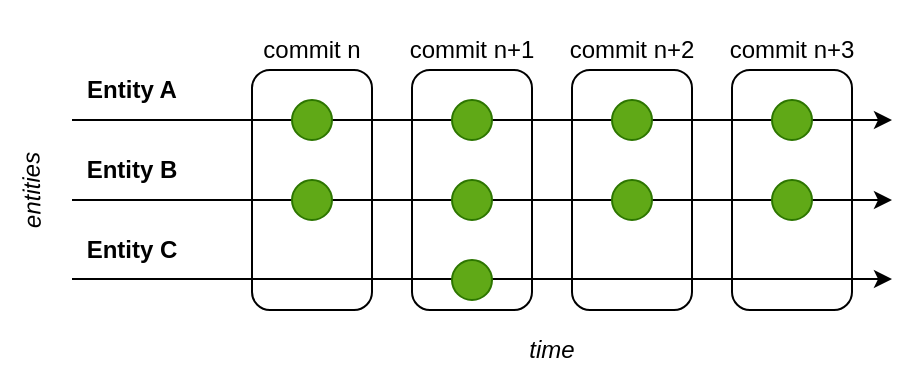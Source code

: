 <mxfile version="24.0.7" type="device" pages="4">
  <diagram name="dependencies" id="GcTfCCmbAsJoJ7cS-uKz">
    <mxGraphModel dx="1221" dy="626" grid="1" gridSize="10" guides="1" tooltips="1" connect="1" arrows="1" fold="1" page="1" pageScale="1" pageWidth="850" pageHeight="1100" math="0" shadow="0">
      <root>
        <mxCell id="0" />
        <mxCell id="1" parent="0" />
        <mxCell id="XifE5th3h0cLakkx9GpO-34" value="" style="endArrow=classic;html=1;rounded=0;exitX=0;exitY=1;exitDx=0;exitDy=0;" parent="1" source="XifE5th3h0cLakkx9GpO-9" edge="1">
          <mxGeometry width="50" height="50" relative="1" as="geometry">
            <mxPoint x="250" y="150" as="sourcePoint" />
            <mxPoint x="530" y="80" as="targetPoint" />
          </mxGeometry>
        </mxCell>
        <mxCell id="XifE5th3h0cLakkx9GpO-35" value="" style="endArrow=classic;html=1;rounded=0;exitX=0;exitY=1;exitDx=0;exitDy=0;" parent="1" edge="1">
          <mxGeometry width="50" height="50" relative="1" as="geometry">
            <mxPoint x="120" y="120" as="sourcePoint" />
            <mxPoint x="530" y="120" as="targetPoint" />
          </mxGeometry>
        </mxCell>
        <mxCell id="XifE5th3h0cLakkx9GpO-36" value="" style="endArrow=classic;html=1;rounded=0;exitX=0;exitY=1;exitDx=0;exitDy=0;" parent="1" edge="1">
          <mxGeometry width="50" height="50" relative="1" as="geometry">
            <mxPoint x="120" y="159.5" as="sourcePoint" />
            <mxPoint x="530" y="159.5" as="targetPoint" />
          </mxGeometry>
        </mxCell>
        <mxCell id="XifE5th3h0cLakkx9GpO-9" value="&lt;b&gt;Entity A&lt;/b&gt;" style="text;html=1;align=center;verticalAlign=middle;whiteSpace=wrap;rounded=0;" parent="1" vertex="1">
          <mxGeometry x="120" y="50" width="60" height="30" as="geometry" />
        </mxCell>
        <mxCell id="XifE5th3h0cLakkx9GpO-10" value="&lt;b&gt;Entity B&lt;/b&gt;" style="text;html=1;align=center;verticalAlign=middle;whiteSpace=wrap;rounded=0;" parent="1" vertex="1">
          <mxGeometry x="120" y="90" width="60" height="30" as="geometry" />
        </mxCell>
        <mxCell id="XifE5th3h0cLakkx9GpO-11" value="&lt;b&gt;Entity C&lt;/b&gt;" style="text;html=1;align=center;verticalAlign=middle;whiteSpace=wrap;rounded=0;" parent="1" vertex="1">
          <mxGeometry x="120" y="130" width="60" height="30" as="geometry" />
        </mxCell>
        <mxCell id="XifE5th3h0cLakkx9GpO-13" value="&lt;i&gt;time&lt;/i&gt;" style="text;html=1;align=center;verticalAlign=middle;whiteSpace=wrap;rounded=0;" parent="1" vertex="1">
          <mxGeometry x="330" y="180" width="60" height="30" as="geometry" />
        </mxCell>
        <mxCell id="XifE5th3h0cLakkx9GpO-14" value="&lt;i&gt;entities&lt;/i&gt;" style="text;html=1;align=center;verticalAlign=middle;whiteSpace=wrap;rounded=0;rotation=-91;" parent="1" vertex="1">
          <mxGeometry x="70" y="100" width="60" height="30" as="geometry" />
        </mxCell>
        <mxCell id="XifE5th3h0cLakkx9GpO-4" value="" style="ellipse;whiteSpace=wrap;html=1;aspect=fixed;fillColor=#60a917;fontColor=#ffffff;strokeColor=#2D7600;" parent="1" vertex="1">
          <mxGeometry x="230" y="70" width="20" height="20" as="geometry" />
        </mxCell>
        <mxCell id="XifE5th3h0cLakkx9GpO-18" value="" style="ellipse;whiteSpace=wrap;html=1;aspect=fixed;fillColor=#60a917;fontColor=#ffffff;strokeColor=#2D7600;" parent="1" vertex="1">
          <mxGeometry x="230" y="110" width="20" height="20" as="geometry" />
        </mxCell>
        <mxCell id="XifE5th3h0cLakkx9GpO-20" value="" style="ellipse;whiteSpace=wrap;html=1;aspect=fixed;fillColor=#60a917;fontColor=#ffffff;strokeColor=#2D7600;" parent="1" vertex="1">
          <mxGeometry x="310" y="150" width="20" height="20" as="geometry" />
        </mxCell>
        <mxCell id="XifE5th3h0cLakkx9GpO-22" value="" style="ellipse;whiteSpace=wrap;html=1;aspect=fixed;fillColor=#60a917;fontColor=#ffffff;strokeColor=#2D7600;" parent="1" vertex="1">
          <mxGeometry x="310" y="70" width="20" height="20" as="geometry" />
        </mxCell>
        <mxCell id="XifE5th3h0cLakkx9GpO-24" value="" style="ellipse;whiteSpace=wrap;html=1;aspect=fixed;fillColor=#60a917;fontColor=#ffffff;strokeColor=#2D7600;" parent="1" vertex="1">
          <mxGeometry x="310" y="110" width="20" height="20" as="geometry" />
        </mxCell>
        <mxCell id="XifE5th3h0cLakkx9GpO-25" value="" style="ellipse;whiteSpace=wrap;html=1;aspect=fixed;fillColor=#60a917;fontColor=#ffffff;strokeColor=#2D7600;" parent="1" vertex="1">
          <mxGeometry x="390" y="70" width="20" height="20" as="geometry" />
        </mxCell>
        <mxCell id="XifE5th3h0cLakkx9GpO-26" value="" style="ellipse;whiteSpace=wrap;html=1;aspect=fixed;fillColor=#60a917;fontColor=#ffffff;strokeColor=#2D7600;" parent="1" vertex="1">
          <mxGeometry x="390" y="110" width="20" height="20" as="geometry" />
        </mxCell>
        <mxCell id="XifE5th3h0cLakkx9GpO-32" value="" style="ellipse;whiteSpace=wrap;html=1;aspect=fixed;fillColor=#60a917;fontColor=#ffffff;strokeColor=#2D7600;" parent="1" vertex="1">
          <mxGeometry x="470" y="70" width="20" height="20" as="geometry" />
        </mxCell>
        <mxCell id="XifE5th3h0cLakkx9GpO-33" value="" style="ellipse;whiteSpace=wrap;html=1;aspect=fixed;fillColor=#60a917;fontColor=#ffffff;strokeColor=#2D7600;" parent="1" vertex="1">
          <mxGeometry x="470" y="110" width="20" height="20" as="geometry" />
        </mxCell>
        <mxCell id="XifE5th3h0cLakkx9GpO-37" value="" style="rounded=1;whiteSpace=wrap;html=1;rotation=-90;fillColor=none;" parent="1" vertex="1">
          <mxGeometry x="180" y="85" width="120" height="60" as="geometry" />
        </mxCell>
        <mxCell id="XifE5th3h0cLakkx9GpO-38" value="" style="rounded=1;whiteSpace=wrap;html=1;rotation=-90;fillColor=none;" parent="1" vertex="1">
          <mxGeometry x="260" y="85" width="120" height="60" as="geometry" />
        </mxCell>
        <mxCell id="XifE5th3h0cLakkx9GpO-39" value="" style="rounded=1;whiteSpace=wrap;html=1;rotation=-90;fillColor=none;" parent="1" vertex="1">
          <mxGeometry x="340" y="85" width="120" height="60" as="geometry" />
        </mxCell>
        <mxCell id="XifE5th3h0cLakkx9GpO-40" value="" style="rounded=1;whiteSpace=wrap;html=1;rotation=-90;fillColor=none;" parent="1" vertex="1">
          <mxGeometry x="420" y="85" width="120" height="60" as="geometry" />
        </mxCell>
        <mxCell id="XifE5th3h0cLakkx9GpO-42" value="commit n" style="text;html=1;align=center;verticalAlign=middle;whiteSpace=wrap;rounded=0;" parent="1" vertex="1">
          <mxGeometry x="210" y="20" width="60" height="50" as="geometry" />
        </mxCell>
        <mxCell id="XifE5th3h0cLakkx9GpO-43" value="commit n+1" style="text;html=1;align=center;verticalAlign=middle;whiteSpace=wrap;rounded=0;" parent="1" vertex="1">
          <mxGeometry x="285" y="20" width="70" height="50" as="geometry" />
        </mxCell>
        <mxCell id="XifE5th3h0cLakkx9GpO-44" value="commit n+2" style="text;html=1;align=center;verticalAlign=middle;whiteSpace=wrap;rounded=0;" parent="1" vertex="1">
          <mxGeometry x="365" y="20" width="70" height="50" as="geometry" />
        </mxCell>
        <mxCell id="XifE5th3h0cLakkx9GpO-45" value="commit n+3" style="text;html=1;align=center;verticalAlign=middle;whiteSpace=wrap;rounded=0;" parent="1" vertex="1">
          <mxGeometry x="445" y="20" width="70" height="50" as="geometry" />
        </mxCell>
      </root>
    </mxGraphModel>
  </diagram>
  <diagram id="2L8HXFku5P1T8d6G8dEt" name="extraction">
    <mxGraphModel dx="2071" dy="626" grid="1" gridSize="10" guides="1" tooltips="1" connect="1" arrows="1" fold="1" page="1" pageScale="1" pageWidth="850" pageHeight="1100" math="0" shadow="0">
      <root>
        <mxCell id="0" />
        <mxCell id="1" parent="0" />
        <mxCell id="dIwBpxVBVpnE1E7qZdHJ-72" value="" style="rounded=1;whiteSpace=wrap;html=1;fillColor=#d5e8d4;strokeColor=#82b366;" parent="1" vertex="1">
          <mxGeometry x="-580" y="232.5" width="130" height="120" as="geometry" />
        </mxCell>
        <mxCell id="dIwBpxVBVpnE1E7qZdHJ-73" value="" style="rounded=1;whiteSpace=wrap;html=1;fillColor=none;" parent="1" vertex="1">
          <mxGeometry x="-580" y="3.13" width="130" height="348.75" as="geometry" />
        </mxCell>
        <mxCell id="dIwBpxVBVpnE1E7qZdHJ-44" value="" style="rounded=1;whiteSpace=wrap;html=1;fillColor=#d5e8d4;strokeColor=#82b366;" parent="1" vertex="1">
          <mxGeometry x="-840" y="230" width="130" height="120" as="geometry" />
        </mxCell>
        <mxCell id="dIwBpxVBVpnE1E7qZdHJ-40" value="" style="rounded=1;whiteSpace=wrap;html=1;fillColor=none;" parent="1" vertex="1">
          <mxGeometry x="-840" y="0.63" width="130" height="348.75" as="geometry" />
        </mxCell>
        <mxCell id="dIwBpxVBVpnE1E7qZdHJ-1" value="" style="shape=image;verticalLabelPosition=bottom;labelBackgroundColor=default;verticalAlign=top;aspect=fixed;imageAspect=0;image=https://cdn3.iconfinder.com/data/icons/social-media-2169/24/social_media_social_media_logo_git-64.png;" parent="1" vertex="1">
          <mxGeometry x="-790.31" y="253.13" width="30.62" height="30.62" as="geometry" />
        </mxCell>
        <mxCell id="dIwBpxVBVpnE1E7qZdHJ-2" value="&lt;b&gt;download&lt;br&gt;version system&lt;br&gt;information&lt;br&gt;&lt;/b&gt;" style="text;html=1;align=center;verticalAlign=middle;whiteSpace=wrap;rounded=0;" parent="1" vertex="1">
          <mxGeometry x="-802.5" y="300.63" width="60" height="30" as="geometry" />
        </mxCell>
        <mxCell id="dIwBpxVBVpnE1E7qZdHJ-4" value="" style="shape=image;html=1;verticalAlign=top;verticalLabelPosition=bottom;labelBackgroundColor=#ffffff;imageAspect=0;aspect=fixed;image=https://cdn0.iconfinder.com/data/icons/phosphor-bold-vol-3-1/256/git-commit-duotone-128.png" parent="1" vertex="1">
          <mxGeometry x="-795" y="-0.62" width="40" height="40" as="geometry" />
        </mxCell>
        <mxCell id="dIwBpxVBVpnE1E7qZdHJ-5" value="" style="shape=image;html=1;verticalAlign=top;verticalLabelPosition=bottom;labelBackgroundColor=#ffffff;imageAspect=0;aspect=fixed;image=https://cdn0.iconfinder.com/data/icons/phosphor-bold-vol-3-1/256/git-commit-duotone-128.png" parent="1" vertex="1">
          <mxGeometry x="-795" y="49.38" width="40" height="40" as="geometry" />
        </mxCell>
        <mxCell id="dIwBpxVBVpnE1E7qZdHJ-6" value="" style="shape=image;html=1;verticalAlign=top;verticalLabelPosition=bottom;labelBackgroundColor=#ffffff;imageAspect=0;aspect=fixed;image=https://cdn0.iconfinder.com/data/icons/phosphor-bold-vol-3-1/256/git-commit-duotone-128.png" parent="1" vertex="1">
          <mxGeometry x="-795" y="95.63" width="40" height="40" as="geometry" />
        </mxCell>
        <mxCell id="dIwBpxVBVpnE1E7qZdHJ-7" value="" style="shape=image;html=1;verticalAlign=top;verticalLabelPosition=bottom;labelBackgroundColor=#ffffff;imageAspect=0;aspect=fixed;image=https://cdn0.iconfinder.com/data/icons/phosphor-bold-vol-3-1/256/git-commit-duotone-128.png" parent="1" vertex="1">
          <mxGeometry x="-795" y="169.38" width="40" height="40" as="geometry" />
        </mxCell>
        <mxCell id="dIwBpxVBVpnE1E7qZdHJ-8" value="&lt;font style=&quot;font-size: 10px;&quot;&gt;&lt;b&gt;commit 1 &lt;/b&gt;&lt;i style=&quot;&quot;&gt;(CS = 8)&lt;/i&gt;&lt;br&gt;&lt;/font&gt;" style="text;html=1;align=center;verticalAlign=middle;whiteSpace=wrap;rounded=0;" parent="1" vertex="1">
          <mxGeometry x="-820" y="20" width="95" height="30" as="geometry" />
        </mxCell>
        <mxCell id="dIwBpxVBVpnE1E7qZdHJ-9" value="&lt;font style=&quot;font-size: 10px;&quot;&gt;&lt;b&gt;commit 2 &lt;/b&gt;(CS = 100)&lt;br&gt;&lt;/font&gt;" style="text;html=1;align=center;verticalAlign=middle;whiteSpace=wrap;rounded=0;" parent="1" vertex="1">
          <mxGeometry x="-820" y="77.5" width="105" height="16.25" as="geometry" />
        </mxCell>
        <mxCell id="dIwBpxVBVpnE1E7qZdHJ-10" value="&lt;font style=&quot;font-size: 10px;&quot;&gt;&lt;b&gt;commit 3 &lt;/b&gt;&lt;i&gt;(CS = 7)&lt;/i&gt;&lt;br&gt;&lt;/font&gt;" style="text;html=1;align=center;verticalAlign=middle;whiteSpace=wrap;rounded=0;" parent="1" vertex="1">
          <mxGeometry x="-822.5" y="130.63" width="95" height="16.25" as="geometry" />
        </mxCell>
        <mxCell id="dIwBpxVBVpnE1E7qZdHJ-11" value="&lt;font style=&quot;font-size: 10px;&quot;&gt;&lt;b&gt;commit n &lt;/b&gt;(CS = 2)&lt;br&gt;&lt;/font&gt;" style="text;html=1;align=center;verticalAlign=middle;whiteSpace=wrap;rounded=0;" parent="1" vertex="1">
          <mxGeometry x="-822.5" y="198.75" width="95" height="16.25" as="geometry" />
        </mxCell>
        <mxCell id="dIwBpxVBVpnE1E7qZdHJ-12" value="&lt;font style=&quot;font-size: 17px;&quot;&gt;&lt;b&gt;.&lt;br&gt;.&lt;br&gt;&lt;br&gt;&lt;/b&gt;&lt;/font&gt;" style="text;html=1;align=center;verticalAlign=middle;whiteSpace=wrap;rounded=0;" parent="1" vertex="1">
          <mxGeometry x="-805" y="149.38" width="60" height="30" as="geometry" />
        </mxCell>
        <mxCell id="dIwBpxVBVpnE1E7qZdHJ-13" value="" style="shape=image;verticalLabelPosition=bottom;labelBackgroundColor=default;verticalAlign=top;aspect=fixed;imageAspect=0;image=https://cdn4.iconfinder.com/data/icons/liny/24/git-compare-line-64.png;" parent="1" vertex="1">
          <mxGeometry x="-530" y="13.75" width="30" height="30" as="geometry" />
        </mxCell>
        <mxCell id="dIwBpxVBVpnE1E7qZdHJ-26" value="" style="shape=image;verticalLabelPosition=bottom;labelBackgroundColor=default;verticalAlign=top;aspect=fixed;imageAspect=0;image=https://cdn4.iconfinder.com/data/icons/liny/24/git-compare-line-64.png;" parent="1" vertex="1">
          <mxGeometry x="-532.5" y="51.25" width="32.5" height="32.5" as="geometry" />
        </mxCell>
        <mxCell id="dIwBpxVBVpnE1E7qZdHJ-27" value="" style="shape=image;verticalLabelPosition=bottom;labelBackgroundColor=default;verticalAlign=top;aspect=fixed;imageAspect=0;image=https://cdn4.iconfinder.com/data/icons/liny/24/git-compare-line-64.png;" parent="1" vertex="1">
          <mxGeometry x="-530" y="91.88" width="30" height="30" as="geometry" />
        </mxCell>
        <mxCell id="dIwBpxVBVpnE1E7qZdHJ-28" value="" style="shape=image;verticalLabelPosition=bottom;labelBackgroundColor=default;verticalAlign=top;aspect=fixed;imageAspect=0;image=https://cdn4.iconfinder.com/data/icons/liny/24/git-compare-line-64.png;" parent="1" vertex="1">
          <mxGeometry x="-532.5" y="172.5" width="30" height="30" as="geometry" />
        </mxCell>
        <mxCell id="dIwBpxVBVpnE1E7qZdHJ-29" value="&lt;font style=&quot;font-size: 17px;&quot;&gt;&lt;b&gt;.&lt;br&gt;.&lt;br&gt;&lt;br&gt;&lt;/b&gt;&lt;/font&gt;" style="text;html=1;align=center;verticalAlign=middle;whiteSpace=wrap;rounded=0;" parent="1" vertex="1">
          <mxGeometry x="-545" y="135.63" width="60" height="30" as="geometry" />
        </mxCell>
        <mxCell id="dIwBpxVBVpnE1E7qZdHJ-39" value="" style="shape=image;verticalLabelPosition=bottom;labelBackgroundColor=default;verticalAlign=top;aspect=fixed;imageAspect=0;image=https://cdn3.iconfinder.com/data/icons/font-awesome-solid/640/link-512.png;" parent="1" vertex="1">
          <mxGeometry x="-527.68" y="255.44" width="30.37" height="30.37" as="geometry" />
        </mxCell>
        <mxCell id="dIwBpxVBVpnE1E7qZdHJ-45" value="" style="rounded=1;whiteSpace=wrap;html=1;fillColor=#d5e8d4;strokeColor=#82b366;" parent="1" vertex="1">
          <mxGeometry x="-710" y="231.25" width="130" height="120" as="geometry" />
        </mxCell>
        <mxCell id="dIwBpxVBVpnE1E7qZdHJ-46" value="" style="rounded=1;whiteSpace=wrap;html=1;fillColor=none;" parent="1" vertex="1">
          <mxGeometry x="-710" y="1.88" width="130" height="348.75" as="geometry" />
        </mxCell>
        <mxCell id="dIwBpxVBVpnE1E7qZdHJ-49" value="" style="shape=image;html=1;verticalAlign=top;verticalLabelPosition=bottom;labelBackgroundColor=#ffffff;imageAspect=0;aspect=fixed;image=https://cdn0.iconfinder.com/data/icons/phosphor-bold-vol-3-1/256/git-commit-duotone-128.png" parent="1" vertex="1">
          <mxGeometry x="-665" y="0.63" width="40" height="40" as="geometry" />
        </mxCell>
        <mxCell id="dIwBpxVBVpnE1E7qZdHJ-51" value="" style="shape=image;html=1;verticalAlign=top;verticalLabelPosition=bottom;labelBackgroundColor=#ffffff;imageAspect=0;aspect=fixed;image=https://cdn0.iconfinder.com/data/icons/phosphor-bold-vol-3-1/256/git-commit-duotone-128.png" parent="1" vertex="1">
          <mxGeometry x="-665" y="96.88" width="40" height="40" as="geometry" />
        </mxCell>
        <mxCell id="dIwBpxVBVpnE1E7qZdHJ-52" value="" style="shape=image;html=1;verticalAlign=top;verticalLabelPosition=bottom;labelBackgroundColor=#ffffff;imageAspect=0;aspect=fixed;image=https://cdn0.iconfinder.com/data/icons/phosphor-bold-vol-3-1/256/git-commit-duotone-128.png" parent="1" vertex="1">
          <mxGeometry x="-665" y="170.63" width="40" height="40" as="geometry" />
        </mxCell>
        <mxCell id="dIwBpxVBVpnE1E7qZdHJ-53" value="&lt;font style=&quot;font-size: 10px;&quot;&gt;&lt;b&gt;commit 1 &lt;/b&gt;&lt;i style=&quot;&quot;&gt;(CS = 8)&lt;/i&gt;&lt;br&gt;&lt;/font&gt;" style="text;html=1;align=center;verticalAlign=middle;whiteSpace=wrap;rounded=0;" parent="1" vertex="1">
          <mxGeometry x="-690" y="21.25" width="95" height="30" as="geometry" />
        </mxCell>
        <mxCell id="dIwBpxVBVpnE1E7qZdHJ-55" value="&lt;font style=&quot;font-size: 10px;&quot;&gt;&lt;b&gt;commit 3 &lt;/b&gt;&lt;i&gt;(CS = 7)&lt;/i&gt;&lt;br&gt;&lt;/font&gt;" style="text;html=1;align=center;verticalAlign=middle;whiteSpace=wrap;rounded=0;" parent="1" vertex="1">
          <mxGeometry x="-692.5" y="131.88" width="95" height="16.25" as="geometry" />
        </mxCell>
        <mxCell id="dIwBpxVBVpnE1E7qZdHJ-56" value="&lt;font style=&quot;font-size: 10px;&quot;&gt;&lt;b&gt;commit n &lt;/b&gt;(CS = 2)&lt;br&gt;&lt;/font&gt;" style="text;html=1;align=center;verticalAlign=middle;whiteSpace=wrap;rounded=0;" parent="1" vertex="1">
          <mxGeometry x="-692.5" y="200" width="95" height="16.25" as="geometry" />
        </mxCell>
        <mxCell id="dIwBpxVBVpnE1E7qZdHJ-57" value="&lt;font style=&quot;font-size: 17px;&quot;&gt;&lt;b&gt;.&lt;br&gt;.&lt;br&gt;&lt;br&gt;&lt;/b&gt;&lt;/font&gt;" style="text;html=1;align=center;verticalAlign=middle;whiteSpace=wrap;rounded=0;" parent="1" vertex="1">
          <mxGeometry x="-675" y="150.63" width="60" height="30" as="geometry" />
        </mxCell>
        <mxCell id="dIwBpxVBVpnE1E7qZdHJ-58" value="" style="shape=image;verticalLabelPosition=bottom;labelBackgroundColor=default;verticalAlign=top;aspect=fixed;imageAspect=0;image=https://cdn0.iconfinder.com/data/icons/zondicons/20/filter-64.png;" parent="1" vertex="1">
          <mxGeometry x="-655.62" y="257.5" width="26.25" height="26.25" as="geometry" />
        </mxCell>
        <mxCell id="dIwBpxVBVpnE1E7qZdHJ-59" value="&lt;b&gt;apply&lt;br&gt;commit size filter&lt;/b&gt;&lt;br&gt;&lt;i&gt;&lt;u&gt;CS &amp;lt;= 10&lt;/u&gt;&lt;/i&gt;" style="text;html=1;align=center;verticalAlign=middle;whiteSpace=wrap;rounded=0;" parent="1" vertex="1">
          <mxGeometry x="-672.5" y="300" width="60" height="30.63" as="geometry" />
        </mxCell>
        <mxCell id="dIwBpxVBVpnE1E7qZdHJ-85" value="" style="rounded=1;whiteSpace=wrap;html=1;fillColor=#d5e8d4;strokeColor=#82b366;" parent="1" vertex="1">
          <mxGeometry x="-450" y="233.75" width="130" height="120" as="geometry" />
        </mxCell>
        <mxCell id="dIwBpxVBVpnE1E7qZdHJ-86" value="" style="rounded=1;whiteSpace=wrap;html=1;fillColor=none;" parent="1" vertex="1">
          <mxGeometry x="-450" y="4.38" width="130" height="348.75" as="geometry" />
        </mxCell>
        <mxCell id="dIwBpxVBVpnE1E7qZdHJ-94" value="" style="shape=image;verticalLabelPosition=bottom;labelBackgroundColor=default;verticalAlign=top;aspect=fixed;imageAspect=0;image=https://cdn0.iconfinder.com/data/icons/zondicons/20/filter-64.png;" parent="1" vertex="1">
          <mxGeometry x="-398.13" y="254.38" width="26.25" height="26.25" as="geometry" />
        </mxCell>
        <mxCell id="dIwBpxVBVpnE1E7qZdHJ-95" value="&lt;b style=&quot;border-color: var(--border-color);&quot;&gt;apply strength filter&lt;/b&gt;&lt;div style=&quot;border-color: var(--border-color);&quot;&gt;&lt;br&gt;&lt;/div&gt;" style="text;html=1;align=center;verticalAlign=middle;whiteSpace=wrap;rounded=0;" parent="1" vertex="1">
          <mxGeometry x="-417.5" y="302.5" width="70" height="30.63" as="geometry" />
        </mxCell>
        <mxCell id="dIwBpxVBVpnE1E7qZdHJ-96" value="&lt;b&gt;extract&lt;br&gt;dependencies&lt;br&gt;from remaining&lt;br&gt;commits&lt;br&gt;&lt;/b&gt;" style="text;html=1;align=center;verticalAlign=middle;resizable=0;points=[];autosize=1;strokeColor=none;fillColor=none;" parent="1" vertex="1">
          <mxGeometry x="-572.5" y="281.88" width="110" height="70" as="geometry" />
        </mxCell>
        <mxCell id="dIwBpxVBVpnE1E7qZdHJ-102" value="" style="shape=image;verticalLabelPosition=bottom;labelBackgroundColor=default;verticalAlign=top;aspect=fixed;imageAspect=0;image=https://cdn4.iconfinder.com/data/icons/liny/24/git-compare-line-64.png;" parent="1" vertex="1">
          <mxGeometry x="-400" y="20.63" width="30" height="30" as="geometry" />
        </mxCell>
        <mxCell id="dIwBpxVBVpnE1E7qZdHJ-103" value="" style="shape=image;verticalLabelPosition=bottom;labelBackgroundColor=default;verticalAlign=top;aspect=fixed;imageAspect=0;image=https://cdn4.iconfinder.com/data/icons/liny/24/git-compare-line-64.png;" parent="1" vertex="1">
          <mxGeometry x="-402.5" y="58.13" width="32.5" height="32.5" as="geometry" />
        </mxCell>
        <mxCell id="dIwBpxVBVpnE1E7qZdHJ-104" value="" style="shape=image;verticalLabelPosition=bottom;labelBackgroundColor=default;verticalAlign=top;aspect=fixed;imageAspect=0;image=https://cdn4.iconfinder.com/data/icons/liny/24/git-compare-line-64.png;" parent="1" vertex="1">
          <mxGeometry x="-402.5" y="179.38" width="30" height="30" as="geometry" />
        </mxCell>
        <mxCell id="dIwBpxVBVpnE1E7qZdHJ-105" value="&lt;font style=&quot;font-size: 17px;&quot;&gt;&lt;b&gt;.&lt;br&gt;.&lt;br&gt;&lt;br&gt;&lt;/b&gt;&lt;/font&gt;" style="text;html=1;align=center;verticalAlign=middle;whiteSpace=wrap;rounded=0;" parent="1" vertex="1">
          <mxGeometry x="-415" y="142.51" width="60" height="30" as="geometry" />
        </mxCell>
        <mxCell id="dIwBpxVBVpnE1E7qZdHJ-106" value="&lt;u style=&quot;border-color: var(--border-color);&quot;&gt;&lt;font style=&quot;font-size: 10px;&quot;&gt;[10,100] step: 10&lt;/font&gt;&lt;/u&gt;" style="text;html=1;align=center;verticalAlign=middle;whiteSpace=wrap;rounded=0;" parent="1" vertex="1">
          <mxGeometry x="-440" y="323.13" width="110" height="30" as="geometry" />
        </mxCell>
        <mxCell id="dIwBpxVBVpnE1E7qZdHJ-107" value="" style="endArrow=classic;html=1;rounded=0;" parent="1" edge="1">
          <mxGeometry width="50" height="50" relative="1" as="geometry">
            <mxPoint x="-840" y="360" as="sourcePoint" />
            <mxPoint x="-310" y="360" as="targetPoint" />
          </mxGeometry>
        </mxCell>
        <mxCell id="dIwBpxVBVpnE1E7qZdHJ-109" value="&lt;i&gt;workflow&lt;/i&gt;" style="text;html=1;align=center;verticalAlign=middle;whiteSpace=wrap;rounded=0;" parent="1" vertex="1">
          <mxGeometry x="-605" y="357.5" width="60" height="30" as="geometry" />
        </mxCell>
      </root>
    </mxGraphModel>
  </diagram>
  <diagram id="NKPI0mmvvA_VJrODqXZv" name="clustering-generation">
    <mxGraphModel dx="1221" dy="1726" grid="1" gridSize="10" guides="1" tooltips="1" connect="1" arrows="1" fold="1" page="1" pageScale="1" pageWidth="850" pageHeight="1100" math="0" shadow="0">
      <root>
        <mxCell id="0" />
        <mxCell id="1" parent="0" />
        <mxCell id="SL1A9DpbHMdLcB_38XvT-8" style="edgeStyle=orthogonalEdgeStyle;rounded=0;orthogonalLoop=1;jettySize=auto;html=1;exitX=1;exitY=0.5;exitDx=0;exitDy=0;entryX=0;entryY=0.25;entryDx=0;entryDy=0;" parent="1" source="SL1A9DpbHMdLcB_38XvT-1" target="SL1A9DpbHMdLcB_38XvT-7" edge="1">
          <mxGeometry relative="1" as="geometry" />
        </mxCell>
        <mxCell id="SL1A9DpbHMdLcB_38XvT-1" value="" style="shape=image;verticalLabelPosition=bottom;labelBackgroundColor=default;verticalAlign=top;aspect=fixed;imageAspect=0;image=https://cdn1.iconfinder.com/data/icons/project-management-155/32/dependency_dependencies_project_dependency_project_network_project_management-64.png;" parent="1" vertex="1">
          <mxGeometry x="40" y="-1060" width="50" height="50" as="geometry" />
        </mxCell>
        <mxCell id="SL1A9DpbHMdLcB_38XvT-2" value="&lt;b&gt;logical dependencies&amp;nbsp;&lt;/b&gt;" style="text;html=1;align=center;verticalAlign=middle;whiteSpace=wrap;rounded=0;" parent="1" vertex="1">
          <mxGeometry x="35" y="-1000" width="60" height="30" as="geometry" />
        </mxCell>
        <mxCell id="SL1A9DpbHMdLcB_38XvT-9" style="edgeStyle=orthogonalEdgeStyle;rounded=0;orthogonalLoop=1;jettySize=auto;html=1;exitX=1;exitY=0.5;exitDx=0;exitDy=0;" parent="1" source="SL1A9DpbHMdLcB_38XvT-3" target="SL1A9DpbHMdLcB_38XvT-7" edge="1">
          <mxGeometry relative="1" as="geometry" />
        </mxCell>
        <mxCell id="SL1A9DpbHMdLcB_38XvT-3" value="" style="shape=image;verticalLabelPosition=bottom;labelBackgroundColor=default;verticalAlign=top;aspect=fixed;imageAspect=0;image=https://cdn1.iconfinder.com/data/icons/project-management-155/32/dependency_dependencies_project_dependency_project_network_project_management-64.png;" parent="1" vertex="1">
          <mxGeometry x="40" y="-950" width="50" height="50" as="geometry" />
        </mxCell>
        <mxCell id="SL1A9DpbHMdLcB_38XvT-4" value="&lt;b&gt;structural dependencies&amp;nbsp;&lt;/b&gt;" style="text;html=1;align=center;verticalAlign=middle;whiteSpace=wrap;rounded=0;" parent="1" vertex="1">
          <mxGeometry x="35" y="-890" width="60" height="30" as="geometry" />
        </mxCell>
        <mxCell id="SL1A9DpbHMdLcB_38XvT-5" value="" style="rounded=1;whiteSpace=wrap;html=1;fillColor=none;strokeColor=#82b366;" parent="1" vertex="1">
          <mxGeometry x="120" y="-1060" width="290" height="200" as="geometry" />
        </mxCell>
        <mxCell id="SL1A9DpbHMdLcB_38XvT-6" value="" style="shape=image;verticalLabelPosition=bottom;labelBackgroundColor=default;verticalAlign=top;aspect=fixed;imageAspect=0;image=https://cdn4.iconfinder.com/data/icons/logos-and-brands/512/267_Python_logo-64.png;" parent="1" vertex="1">
          <mxGeometry x="140" y="-1050" width="30" height="30" as="geometry" />
        </mxCell>
        <mxCell id="SL1A9DpbHMdLcB_38XvT-16" style="edgeStyle=orthogonalEdgeStyle;rounded=0;orthogonalLoop=1;jettySize=auto;html=1;exitX=1;exitY=0.5;exitDx=0;exitDy=0;entryX=0;entryY=0.5;entryDx=0;entryDy=0;" parent="1" source="SL1A9DpbHMdLcB_38XvT-7" target="SL1A9DpbHMdLcB_38XvT-11" edge="1">
          <mxGeometry relative="1" as="geometry" />
        </mxCell>
        <mxCell id="SL1A9DpbHMdLcB_38XvT-7" value="" style="shape=image;verticalLabelPosition=bottom;labelBackgroundColor=default;verticalAlign=top;aspect=fixed;imageAspect=0;image=https://cdn3.iconfinder.com/data/icons/education-science-vol-2-outline/512/matrix_math_education_binary-64.png;" parent="1" vertex="1">
          <mxGeometry x="160" y="-1000" width="64" height="64" as="geometry" />
        </mxCell>
        <mxCell id="SL1A9DpbHMdLcB_38XvT-10" value="" style="shape=image;verticalLabelPosition=bottom;labelBackgroundColor=default;verticalAlign=top;aspect=fixed;imageAspect=0;image=https://cdn3.iconfinder.com/data/icons/customer-support-24/64/customer-satisfaction-system-review-evaluation-64.png;" parent="1" vertex="1">
          <mxGeometry x="340" y="-993" width="50" height="50" as="geometry" />
        </mxCell>
        <mxCell id="SL1A9DpbHMdLcB_38XvT-17" style="edgeStyle=orthogonalEdgeStyle;rounded=0;orthogonalLoop=1;jettySize=auto;html=1;exitX=1;exitY=0.5;exitDx=0;exitDy=0;entryX=0;entryY=0.5;entryDx=0;entryDy=0;" parent="1" source="SL1A9DpbHMdLcB_38XvT-11" target="SL1A9DpbHMdLcB_38XvT-10" edge="1">
          <mxGeometry relative="1" as="geometry" />
        </mxCell>
        <mxCell id="SL1A9DpbHMdLcB_38XvT-11" value="" style="shape=image;verticalLabelPosition=bottom;labelBackgroundColor=default;verticalAlign=top;aspect=fixed;imageAspect=0;image=https://cdn3.iconfinder.com/data/icons/artificial-intelligence-vo-1/64/Data_Clustering-64.png;" parent="1" vertex="1">
          <mxGeometry x="250" y="-1000" width="64" height="64" as="geometry" />
        </mxCell>
        <mxCell id="SL1A9DpbHMdLcB_38XvT-12" value="build dependency matrix" style="text;html=1;align=center;verticalAlign=middle;whiteSpace=wrap;rounded=0;" parent="1" vertex="1">
          <mxGeometry x="160" y="-920" width="60" height="30" as="geometry" />
        </mxCell>
        <mxCell id="SL1A9DpbHMdLcB_38XvT-13" value="generate clustering solution" style="text;html=1;align=center;verticalAlign=middle;whiteSpace=wrap;rounded=0;" parent="1" vertex="1">
          <mxGeometry x="254" y="-920" width="60" height="30" as="geometry" />
        </mxCell>
        <mxCell id="SL1A9DpbHMdLcB_38XvT-15" value="measure MQ" style="text;html=1;align=center;verticalAlign=middle;whiteSpace=wrap;rounded=0;" parent="1" vertex="1">
          <mxGeometry x="330" y="-920" width="60" height="30" as="geometry" />
        </mxCell>
      </root>
    </mxGraphModel>
  </diagram>
  <diagram id="bctOTxAq01v8ZgHT4qCs" name="extraction2">
    <mxGraphModel dx="2071" dy="626" grid="1" gridSize="10" guides="1" tooltips="1" connect="1" arrows="1" fold="1" page="1" pageScale="1" pageWidth="850" pageHeight="1100" math="0" shadow="0">
      <root>
        <mxCell id="0" />
        <mxCell id="1" parent="0" />
        <mxCell id="do53eu9COUibApGh-1bS-1" value="" style="rounded=1;whiteSpace=wrap;html=1;fillColor=#d5e8d4;strokeColor=#82b366;" vertex="1" parent="1">
          <mxGeometry x="-580" y="2.5" width="130" height="120" as="geometry" />
        </mxCell>
        <mxCell id="do53eu9COUibApGh-1bS-3" value="" style="rounded=1;whiteSpace=wrap;html=1;fillColor=#d5e8d4;strokeColor=#82b366;" vertex="1" parent="1">
          <mxGeometry x="-840" width="130" height="120" as="geometry" />
        </mxCell>
        <mxCell id="do53eu9COUibApGh-1bS-5" value="" style="shape=image;verticalLabelPosition=bottom;labelBackgroundColor=default;verticalAlign=top;aspect=fixed;imageAspect=0;image=https://cdn3.iconfinder.com/data/icons/social-media-2169/24/social_media_social_media_logo_git-64.png;" vertex="1" parent="1">
          <mxGeometry x="-790.31" y="23.13" width="30.62" height="30.62" as="geometry" />
        </mxCell>
        <mxCell id="do53eu9COUibApGh-1bS-6" value="&lt;b&gt;download&lt;br&gt;version system&lt;br&gt;information&lt;br&gt;&lt;/b&gt;" style="text;html=1;align=center;verticalAlign=middle;whiteSpace=wrap;rounded=0;" vertex="1" parent="1">
          <mxGeometry x="-802.5" y="70.63" width="60" height="30" as="geometry" />
        </mxCell>
        <mxCell id="do53eu9COUibApGh-1bS-21" value="" style="shape=image;verticalLabelPosition=bottom;labelBackgroundColor=default;verticalAlign=top;aspect=fixed;imageAspect=0;image=https://cdn3.iconfinder.com/data/icons/font-awesome-solid/640/link-512.png;" vertex="1" parent="1">
          <mxGeometry x="-527.68" y="25.44" width="30.37" height="30.37" as="geometry" />
        </mxCell>
        <mxCell id="do53eu9COUibApGh-1bS-22" value="" style="rounded=1;whiteSpace=wrap;html=1;fillColor=#d5e8d4;strokeColor=#82b366;" vertex="1" parent="1">
          <mxGeometry x="-710" y="1.25" width="130" height="120" as="geometry" />
        </mxCell>
        <mxCell id="do53eu9COUibApGh-1bS-31" value="" style="shape=image;verticalLabelPosition=bottom;labelBackgroundColor=default;verticalAlign=top;aspect=fixed;imageAspect=0;image=https://cdn0.iconfinder.com/data/icons/zondicons/20/filter-64.png;" vertex="1" parent="1">
          <mxGeometry x="-655.62" y="27.5" width="26.25" height="26.25" as="geometry" />
        </mxCell>
        <mxCell id="do53eu9COUibApGh-1bS-32" value="&lt;b&gt;apply&lt;br&gt;commit size filter&lt;/b&gt;&lt;br&gt;&lt;i&gt;&lt;u&gt;CS &amp;lt;= 10&lt;/u&gt;&lt;/i&gt;" style="text;html=1;align=center;verticalAlign=middle;whiteSpace=wrap;rounded=0;" vertex="1" parent="1">
          <mxGeometry x="-672.5" y="70" width="60" height="30.63" as="geometry" />
        </mxCell>
        <mxCell id="do53eu9COUibApGh-1bS-33" value="" style="rounded=1;whiteSpace=wrap;html=1;fillColor=#d5e8d4;strokeColor=#82b366;" vertex="1" parent="1">
          <mxGeometry x="-450" y="3.75" width="130" height="120" as="geometry" />
        </mxCell>
        <mxCell id="do53eu9COUibApGh-1bS-35" value="" style="shape=image;verticalLabelPosition=bottom;labelBackgroundColor=default;verticalAlign=top;aspect=fixed;imageAspect=0;image=https://cdn0.iconfinder.com/data/icons/zondicons/20/filter-64.png;" vertex="1" parent="1">
          <mxGeometry x="-398.13" y="24.38" width="26.25" height="26.25" as="geometry" />
        </mxCell>
        <mxCell id="do53eu9COUibApGh-1bS-36" value="&lt;b style=&quot;border-color: var(--border-color);&quot;&gt;apply strength filter&lt;/b&gt;&lt;div style=&quot;border-color: var(--border-color);&quot;&gt;&lt;br&gt;&lt;/div&gt;" style="text;html=1;align=center;verticalAlign=middle;whiteSpace=wrap;rounded=0;" vertex="1" parent="1">
          <mxGeometry x="-417.5" y="72.5" width="70" height="30.63" as="geometry" />
        </mxCell>
        <mxCell id="do53eu9COUibApGh-1bS-37" value="&lt;b&gt;extract&lt;br&gt;dependencies&lt;br&gt;from remaining&lt;br&gt;commits&lt;br&gt;&lt;/b&gt;" style="text;html=1;align=center;verticalAlign=middle;resizable=0;points=[];autosize=1;strokeColor=none;fillColor=none;" vertex="1" parent="1">
          <mxGeometry x="-572.5" y="51.88" width="110" height="70" as="geometry" />
        </mxCell>
        <mxCell id="do53eu9COUibApGh-1bS-42" value="&lt;u style=&quot;border-color: var(--border-color);&quot;&gt;&lt;font style=&quot;font-size: 10px;&quot;&gt;[10,100] step: 10&lt;/font&gt;&lt;/u&gt;" style="text;html=1;align=center;verticalAlign=middle;whiteSpace=wrap;rounded=0;" vertex="1" parent="1">
          <mxGeometry x="-440" y="93.13" width="110" height="30" as="geometry" />
        </mxCell>
        <mxCell id="do53eu9COUibApGh-1bS-43" value="" style="endArrow=classic;html=1;rounded=0;" edge="1" parent="1">
          <mxGeometry width="50" height="50" relative="1" as="geometry">
            <mxPoint x="-840" y="130" as="sourcePoint" />
            <mxPoint x="-310" y="130" as="targetPoint" />
          </mxGeometry>
        </mxCell>
        <mxCell id="do53eu9COUibApGh-1bS-44" value="&lt;i&gt;workflow&lt;/i&gt;" style="text;html=1;align=center;verticalAlign=middle;whiteSpace=wrap;rounded=0;" vertex="1" parent="1">
          <mxGeometry x="-605" y="127.5" width="60" height="30" as="geometry" />
        </mxCell>
      </root>
    </mxGraphModel>
  </diagram>
</mxfile>
